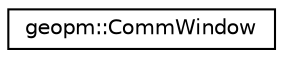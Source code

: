 digraph "Graphical Class Hierarchy"
{
 // LATEX_PDF_SIZE
  edge [fontname="Helvetica",fontsize="10",labelfontname="Helvetica",labelfontsize="10"];
  node [fontname="Helvetica",fontsize="10",shape=record];
  rankdir="LR";
  Node0 [label="geopm::CommWindow",height=0.2,width=0.4,color="black", fillcolor="white", style="filled",URL="$classgeopm_1_1_comm_window.html",tooltip=" "];
}
